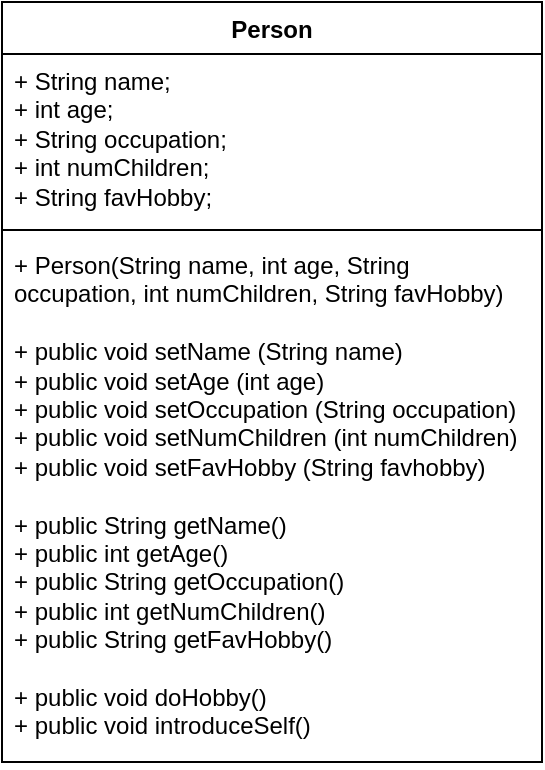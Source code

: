 <mxfile version="21.7.4" type="device">
  <diagram name="Page-1" id="zphjhMDWY2NnguYYrJ7E">
    <mxGraphModel dx="683" dy="376" grid="1" gridSize="10" guides="1" tooltips="1" connect="1" arrows="1" fold="1" page="1" pageScale="1" pageWidth="850" pageHeight="1100" math="0" shadow="0">
      <root>
        <mxCell id="0" />
        <mxCell id="1" parent="0" />
        <mxCell id="ypJe4oytZsBlA64lDyWB-1" value="Person" style="swimlane;fontStyle=1;align=center;verticalAlign=top;childLayout=stackLayout;horizontal=1;startSize=26;horizontalStack=0;resizeParent=1;resizeParentMax=0;resizeLast=0;collapsible=1;marginBottom=0;whiteSpace=wrap;html=1;" vertex="1" parent="1">
          <mxGeometry x="340" y="260" width="270" height="380" as="geometry" />
        </mxCell>
        <mxCell id="ypJe4oytZsBlA64lDyWB-2" value="+ String name;&lt;br&gt;+ int age;&lt;br&gt;+ String occupation;&lt;br&gt;+ int numChildren;&lt;br&gt;+ String favHobby;" style="text;strokeColor=none;fillColor=none;align=left;verticalAlign=top;spacingLeft=4;spacingRight=4;overflow=hidden;rotatable=0;points=[[0,0.5],[1,0.5]];portConstraint=eastwest;whiteSpace=wrap;html=1;" vertex="1" parent="ypJe4oytZsBlA64lDyWB-1">
          <mxGeometry y="26" width="270" height="84" as="geometry" />
        </mxCell>
        <mxCell id="ypJe4oytZsBlA64lDyWB-3" value="" style="line;strokeWidth=1;fillColor=none;align=left;verticalAlign=middle;spacingTop=-1;spacingLeft=3;spacingRight=3;rotatable=0;labelPosition=right;points=[];portConstraint=eastwest;strokeColor=inherit;" vertex="1" parent="ypJe4oytZsBlA64lDyWB-1">
          <mxGeometry y="110" width="270" height="8" as="geometry" />
        </mxCell>
        <mxCell id="ypJe4oytZsBlA64lDyWB-4" value="+ Person(String name, int age, String occupation, int numChildren, String favHobby)&amp;nbsp;&lt;br&gt;&lt;br&gt;+ public void setName (String name)&lt;br&gt;+ public void setAge (int age)&lt;br&gt;+ public void setOccupation (String occupation)&lt;br&gt;+ public void setNumChildren (int numChildren)&lt;br&gt;+ public void setFavHobby (String favhobby)&lt;br&gt;&lt;br&gt;+ public String getName()&lt;br&gt;+ public int getAge()&lt;br&gt;+ public String getOccupation()&lt;br&gt;+ public int getNumChildren()&lt;br&gt;+ public String getFavHobby()&lt;br&gt;&lt;br&gt;+ public void doHobby()&lt;br&gt;+ public void introduceSelf()" style="text;strokeColor=none;fillColor=none;align=left;verticalAlign=top;spacingLeft=4;spacingRight=4;overflow=hidden;rotatable=0;points=[[0,0.5],[1,0.5]];portConstraint=eastwest;whiteSpace=wrap;html=1;" vertex="1" parent="ypJe4oytZsBlA64lDyWB-1">
          <mxGeometry y="118" width="270" height="262" as="geometry" />
        </mxCell>
      </root>
    </mxGraphModel>
  </diagram>
</mxfile>
